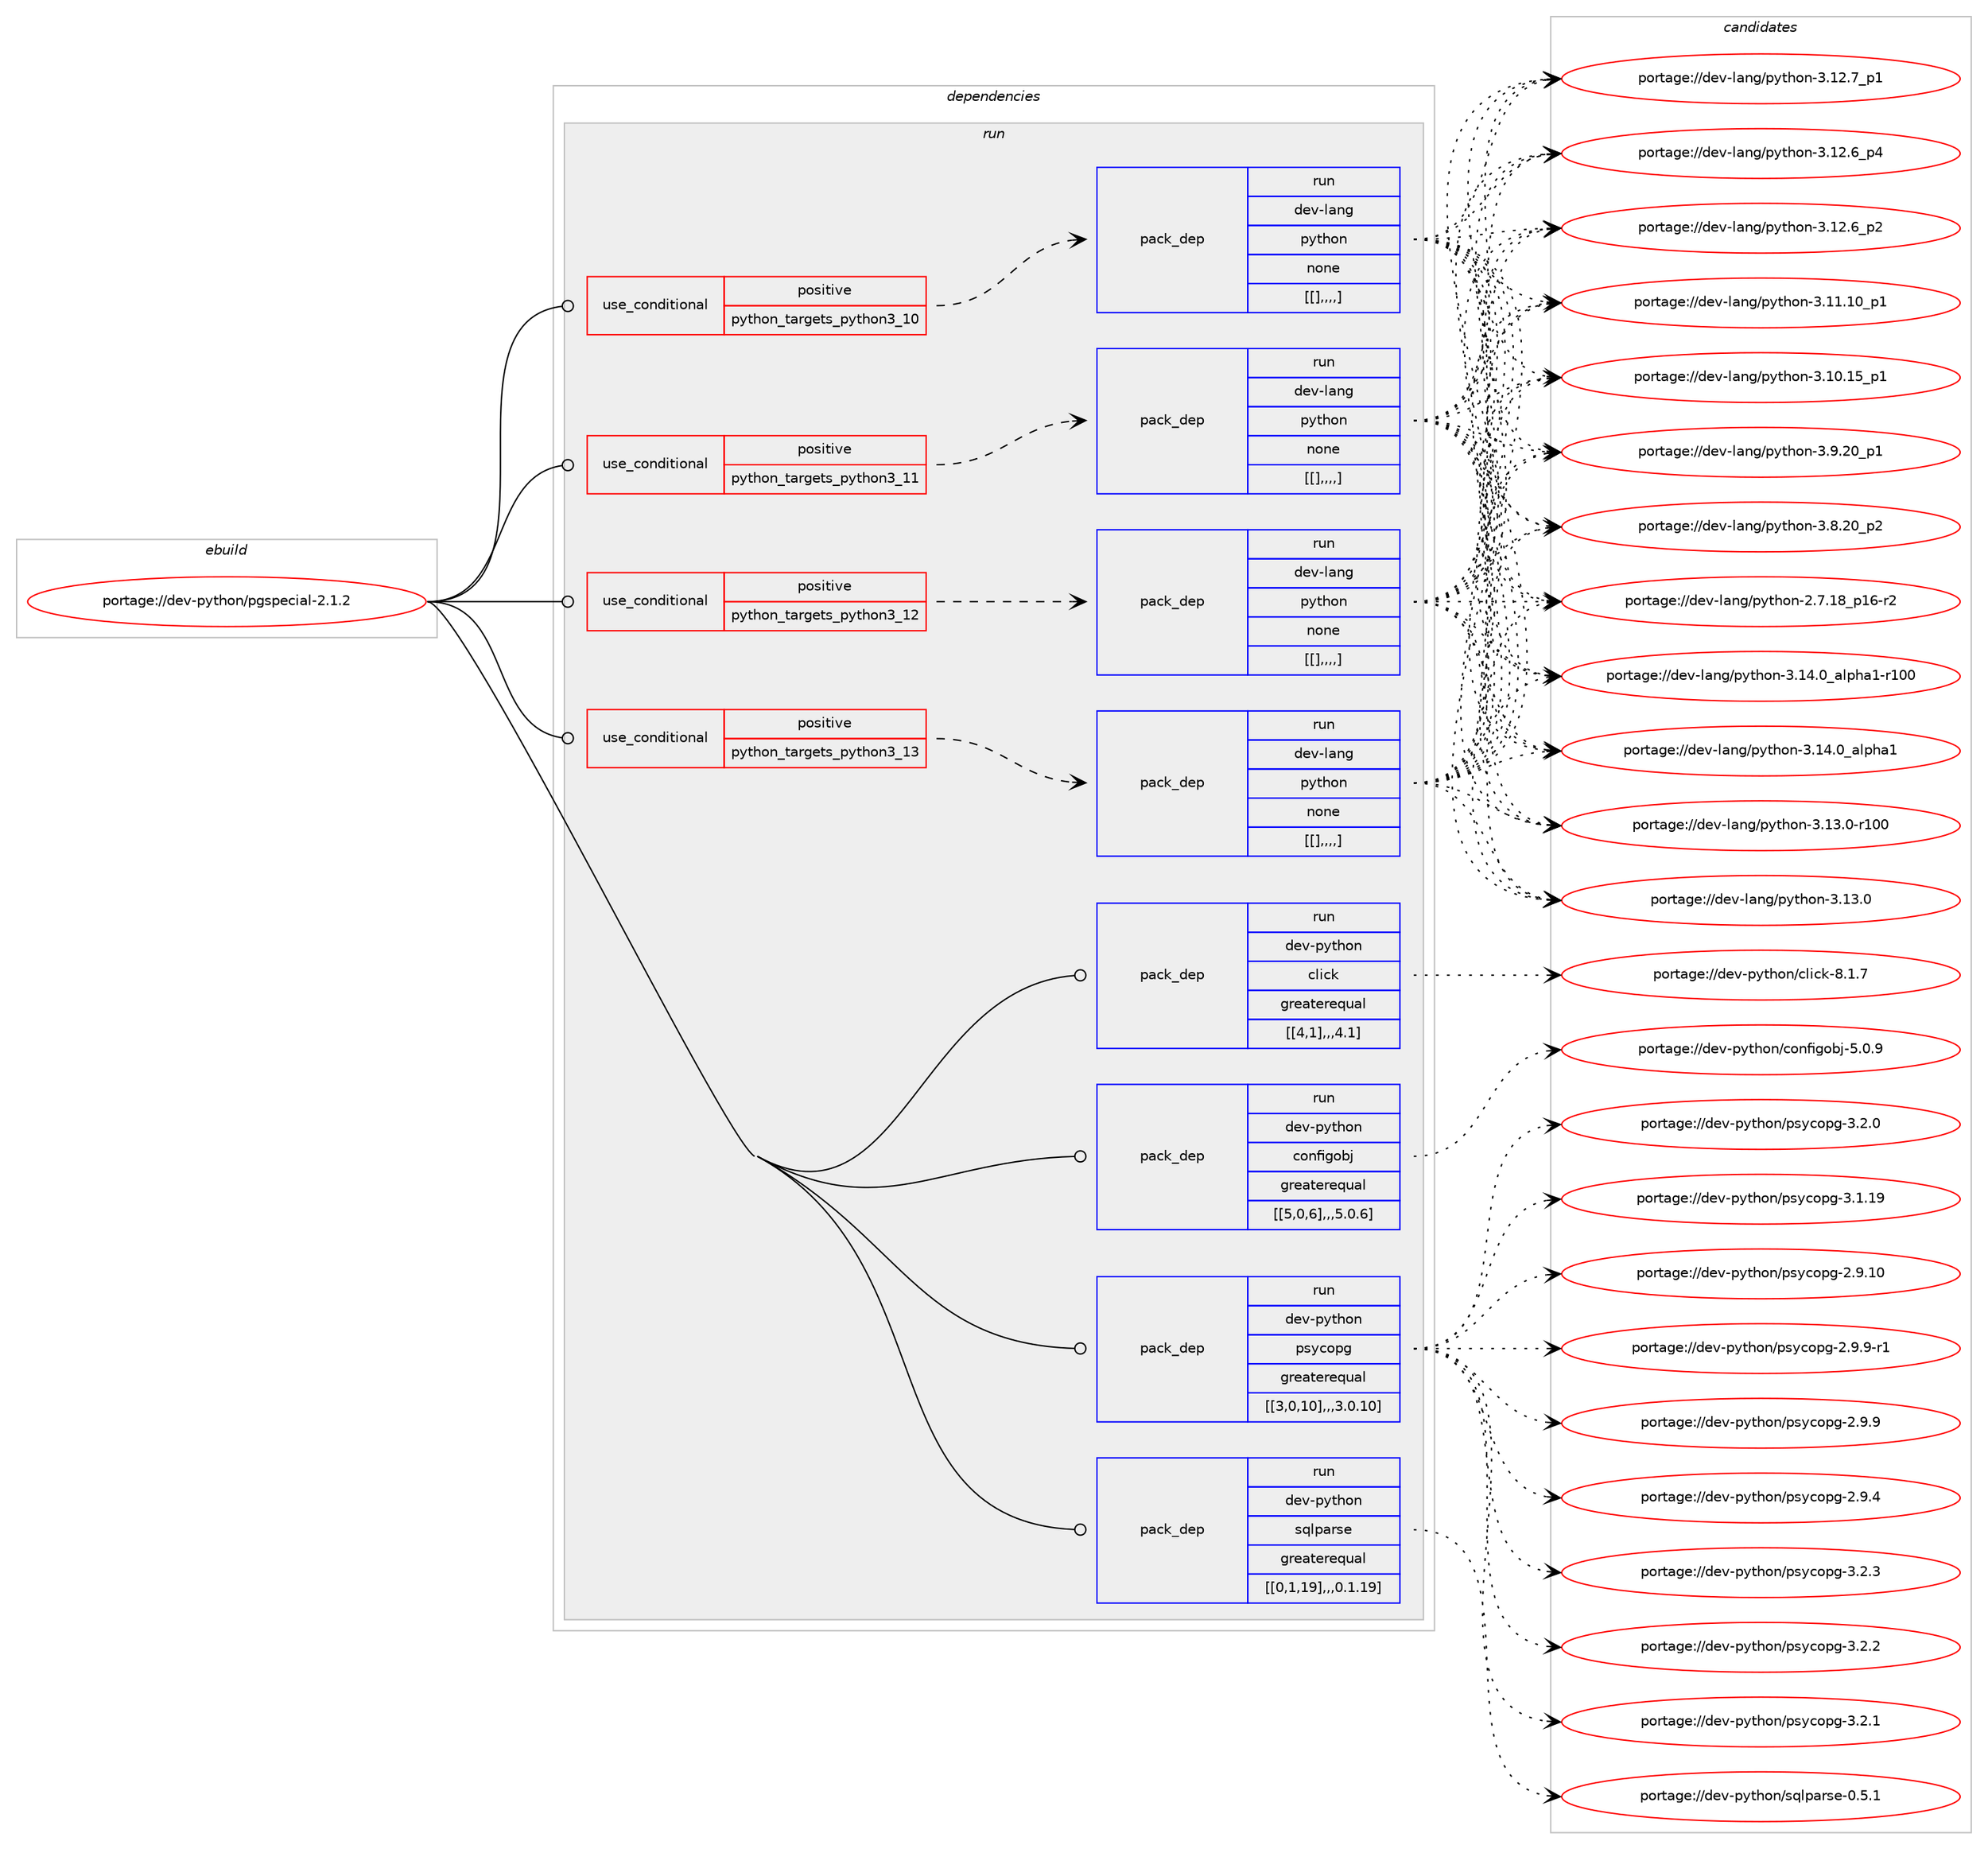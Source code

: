 digraph prolog {

# *************
# Graph options
# *************

newrank=true;
concentrate=true;
compound=true;
graph [rankdir=LR,fontname=Helvetica,fontsize=10,ranksep=1.5];#, ranksep=2.5, nodesep=0.2];
edge  [arrowhead=vee];
node  [fontname=Helvetica,fontsize=10];

# **********
# The ebuild
# **********

subgraph cluster_leftcol {
color=gray;
label=<<i>ebuild</i>>;
id [label="portage://dev-python/pgspecial-2.1.2", color=red, width=4, href="../dev-python/pgspecial-2.1.2.svg"];
}

# ****************
# The dependencies
# ****************

subgraph cluster_midcol {
color=gray;
label=<<i>dependencies</i>>;
subgraph cluster_compile {
fillcolor="#eeeeee";
style=filled;
label=<<i>compile</i>>;
}
subgraph cluster_compileandrun {
fillcolor="#eeeeee";
style=filled;
label=<<i>compile and run</i>>;
}
subgraph cluster_run {
fillcolor="#eeeeee";
style=filled;
label=<<i>run</i>>;
subgraph cond38302 {
dependency160234 [label=<<TABLE BORDER="0" CELLBORDER="1" CELLSPACING="0" CELLPADDING="4"><TR><TD ROWSPAN="3" CELLPADDING="10">use_conditional</TD></TR><TR><TD>positive</TD></TR><TR><TD>python_targets_python3_10</TD></TR></TABLE>>, shape=none, color=red];
subgraph pack120602 {
dependency160251 [label=<<TABLE BORDER="0" CELLBORDER="1" CELLSPACING="0" CELLPADDING="4" WIDTH="220"><TR><TD ROWSPAN="6" CELLPADDING="30">pack_dep</TD></TR><TR><TD WIDTH="110">run</TD></TR><TR><TD>dev-lang</TD></TR><TR><TD>python</TD></TR><TR><TD>none</TD></TR><TR><TD>[[],,,,]</TD></TR></TABLE>>, shape=none, color=blue];
}
dependency160234:e -> dependency160251:w [weight=20,style="dashed",arrowhead="vee"];
}
id:e -> dependency160234:w [weight=20,style="solid",arrowhead="odot"];
subgraph cond38342 {
dependency160287 [label=<<TABLE BORDER="0" CELLBORDER="1" CELLSPACING="0" CELLPADDING="4"><TR><TD ROWSPAN="3" CELLPADDING="10">use_conditional</TD></TR><TR><TD>positive</TD></TR><TR><TD>python_targets_python3_11</TD></TR></TABLE>>, shape=none, color=red];
subgraph pack120623 {
dependency160290 [label=<<TABLE BORDER="0" CELLBORDER="1" CELLSPACING="0" CELLPADDING="4" WIDTH="220"><TR><TD ROWSPAN="6" CELLPADDING="30">pack_dep</TD></TR><TR><TD WIDTH="110">run</TD></TR><TR><TD>dev-lang</TD></TR><TR><TD>python</TD></TR><TR><TD>none</TD></TR><TR><TD>[[],,,,]</TD></TR></TABLE>>, shape=none, color=blue];
}
dependency160287:e -> dependency160290:w [weight=20,style="dashed",arrowhead="vee"];
}
id:e -> dependency160287:w [weight=20,style="solid",arrowhead="odot"];
subgraph cond38377 {
dependency160343 [label=<<TABLE BORDER="0" CELLBORDER="1" CELLSPACING="0" CELLPADDING="4"><TR><TD ROWSPAN="3" CELLPADDING="10">use_conditional</TD></TR><TR><TD>positive</TD></TR><TR><TD>python_targets_python3_12</TD></TR></TABLE>>, shape=none, color=red];
subgraph pack120665 {
dependency160379 [label=<<TABLE BORDER="0" CELLBORDER="1" CELLSPACING="0" CELLPADDING="4" WIDTH="220"><TR><TD ROWSPAN="6" CELLPADDING="30">pack_dep</TD></TR><TR><TD WIDTH="110">run</TD></TR><TR><TD>dev-lang</TD></TR><TR><TD>python</TD></TR><TR><TD>none</TD></TR><TR><TD>[[],,,,]</TD></TR></TABLE>>, shape=none, color=blue];
}
dependency160343:e -> dependency160379:w [weight=20,style="dashed",arrowhead="vee"];
}
id:e -> dependency160343:w [weight=20,style="solid",arrowhead="odot"];
subgraph cond38406 {
dependency160401 [label=<<TABLE BORDER="0" CELLBORDER="1" CELLSPACING="0" CELLPADDING="4"><TR><TD ROWSPAN="3" CELLPADDING="10">use_conditional</TD></TR><TR><TD>positive</TD></TR><TR><TD>python_targets_python3_13</TD></TR></TABLE>>, shape=none, color=red];
subgraph pack120691 {
dependency160468 [label=<<TABLE BORDER="0" CELLBORDER="1" CELLSPACING="0" CELLPADDING="4" WIDTH="220"><TR><TD ROWSPAN="6" CELLPADDING="30">pack_dep</TD></TR><TR><TD WIDTH="110">run</TD></TR><TR><TD>dev-lang</TD></TR><TR><TD>python</TD></TR><TR><TD>none</TD></TR><TR><TD>[[],,,,]</TD></TR></TABLE>>, shape=none, color=blue];
}
dependency160401:e -> dependency160468:w [weight=20,style="dashed",arrowhead="vee"];
}
id:e -> dependency160401:w [weight=20,style="solid",arrowhead="odot"];
subgraph pack120740 {
dependency160618 [label=<<TABLE BORDER="0" CELLBORDER="1" CELLSPACING="0" CELLPADDING="4" WIDTH="220"><TR><TD ROWSPAN="6" CELLPADDING="30">pack_dep</TD></TR><TR><TD WIDTH="110">run</TD></TR><TR><TD>dev-python</TD></TR><TR><TD>click</TD></TR><TR><TD>greaterequal</TD></TR><TR><TD>[[4,1],,,4.1]</TD></TR></TABLE>>, shape=none, color=blue];
}
id:e -> dependency160618:w [weight=20,style="solid",arrowhead="odot"];
subgraph pack120816 {
dependency160646 [label=<<TABLE BORDER="0" CELLBORDER="1" CELLSPACING="0" CELLPADDING="4" WIDTH="220"><TR><TD ROWSPAN="6" CELLPADDING="30">pack_dep</TD></TR><TR><TD WIDTH="110">run</TD></TR><TR><TD>dev-python</TD></TR><TR><TD>configobj</TD></TR><TR><TD>greaterequal</TD></TR><TR><TD>[[5,0,6],,,5.0.6]</TD></TR></TABLE>>, shape=none, color=blue];
}
id:e -> dependency160646:w [weight=20,style="solid",arrowhead="odot"];
subgraph pack120857 {
dependency160699 [label=<<TABLE BORDER="0" CELLBORDER="1" CELLSPACING="0" CELLPADDING="4" WIDTH="220"><TR><TD ROWSPAN="6" CELLPADDING="30">pack_dep</TD></TR><TR><TD WIDTH="110">run</TD></TR><TR><TD>dev-python</TD></TR><TR><TD>psycopg</TD></TR><TR><TD>greaterequal</TD></TR><TR><TD>[[3,0,10],,,3.0.10]</TD></TR></TABLE>>, shape=none, color=blue];
}
id:e -> dependency160699:w [weight=20,style="solid",arrowhead="odot"];
subgraph pack120863 {
dependency160724 [label=<<TABLE BORDER="0" CELLBORDER="1" CELLSPACING="0" CELLPADDING="4" WIDTH="220"><TR><TD ROWSPAN="6" CELLPADDING="30">pack_dep</TD></TR><TR><TD WIDTH="110">run</TD></TR><TR><TD>dev-python</TD></TR><TR><TD>sqlparse</TD></TR><TR><TD>greaterequal</TD></TR><TR><TD>[[0,1,19],,,0.1.19]</TD></TR></TABLE>>, shape=none, color=blue];
}
id:e -> dependency160724:w [weight=20,style="solid",arrowhead="odot"];
}
}

# **************
# The candidates
# **************

subgraph cluster_choices {
rank=same;
color=gray;
label=<<i>candidates</i>>;

subgraph choice120556 {
color=black;
nodesep=1;
choice100101118451089711010347112121116104111110455146495246489597108112104974945114494848 [label="portage://dev-lang/python-3.14.0_alpha1-r100", color=red, width=4,href="../dev-lang/python-3.14.0_alpha1-r100.svg"];
choice1001011184510897110103471121211161041111104551464952464895971081121049749 [label="portage://dev-lang/python-3.14.0_alpha1", color=red, width=4,href="../dev-lang/python-3.14.0_alpha1.svg"];
choice1001011184510897110103471121211161041111104551464951464845114494848 [label="portage://dev-lang/python-3.13.0-r100", color=red, width=4,href="../dev-lang/python-3.13.0-r100.svg"];
choice10010111845108971101034711212111610411111045514649514648 [label="portage://dev-lang/python-3.13.0", color=red, width=4,href="../dev-lang/python-3.13.0.svg"];
choice100101118451089711010347112121116104111110455146495046559511249 [label="portage://dev-lang/python-3.12.7_p1", color=red, width=4,href="../dev-lang/python-3.12.7_p1.svg"];
choice100101118451089711010347112121116104111110455146495046549511252 [label="portage://dev-lang/python-3.12.6_p4", color=red, width=4,href="../dev-lang/python-3.12.6_p4.svg"];
choice100101118451089711010347112121116104111110455146495046549511250 [label="portage://dev-lang/python-3.12.6_p2", color=red, width=4,href="../dev-lang/python-3.12.6_p2.svg"];
choice10010111845108971101034711212111610411111045514649494649489511249 [label="portage://dev-lang/python-3.11.10_p1", color=red, width=4,href="../dev-lang/python-3.11.10_p1.svg"];
choice10010111845108971101034711212111610411111045514649484649539511249 [label="portage://dev-lang/python-3.10.15_p1", color=red, width=4,href="../dev-lang/python-3.10.15_p1.svg"];
choice100101118451089711010347112121116104111110455146574650489511249 [label="portage://dev-lang/python-3.9.20_p1", color=red, width=4,href="../dev-lang/python-3.9.20_p1.svg"];
choice100101118451089711010347112121116104111110455146564650489511250 [label="portage://dev-lang/python-3.8.20_p2", color=red, width=4,href="../dev-lang/python-3.8.20_p2.svg"];
choice100101118451089711010347112121116104111110455046554649569511249544511450 [label="portage://dev-lang/python-2.7.18_p16-r2", color=red, width=4,href="../dev-lang/python-2.7.18_p16-r2.svg"];
dependency160251:e -> choice100101118451089711010347112121116104111110455146495246489597108112104974945114494848:w [style=dotted,weight="100"];
dependency160251:e -> choice1001011184510897110103471121211161041111104551464952464895971081121049749:w [style=dotted,weight="100"];
dependency160251:e -> choice1001011184510897110103471121211161041111104551464951464845114494848:w [style=dotted,weight="100"];
dependency160251:e -> choice10010111845108971101034711212111610411111045514649514648:w [style=dotted,weight="100"];
dependency160251:e -> choice100101118451089711010347112121116104111110455146495046559511249:w [style=dotted,weight="100"];
dependency160251:e -> choice100101118451089711010347112121116104111110455146495046549511252:w [style=dotted,weight="100"];
dependency160251:e -> choice100101118451089711010347112121116104111110455146495046549511250:w [style=dotted,weight="100"];
dependency160251:e -> choice10010111845108971101034711212111610411111045514649494649489511249:w [style=dotted,weight="100"];
dependency160251:e -> choice10010111845108971101034711212111610411111045514649484649539511249:w [style=dotted,weight="100"];
dependency160251:e -> choice100101118451089711010347112121116104111110455146574650489511249:w [style=dotted,weight="100"];
dependency160251:e -> choice100101118451089711010347112121116104111110455146564650489511250:w [style=dotted,weight="100"];
dependency160251:e -> choice100101118451089711010347112121116104111110455046554649569511249544511450:w [style=dotted,weight="100"];
}
subgraph choice120559 {
color=black;
nodesep=1;
choice100101118451089711010347112121116104111110455146495246489597108112104974945114494848 [label="portage://dev-lang/python-3.14.0_alpha1-r100", color=red, width=4,href="../dev-lang/python-3.14.0_alpha1-r100.svg"];
choice1001011184510897110103471121211161041111104551464952464895971081121049749 [label="portage://dev-lang/python-3.14.0_alpha1", color=red, width=4,href="../dev-lang/python-3.14.0_alpha1.svg"];
choice1001011184510897110103471121211161041111104551464951464845114494848 [label="portage://dev-lang/python-3.13.0-r100", color=red, width=4,href="../dev-lang/python-3.13.0-r100.svg"];
choice10010111845108971101034711212111610411111045514649514648 [label="portage://dev-lang/python-3.13.0", color=red, width=4,href="../dev-lang/python-3.13.0.svg"];
choice100101118451089711010347112121116104111110455146495046559511249 [label="portage://dev-lang/python-3.12.7_p1", color=red, width=4,href="../dev-lang/python-3.12.7_p1.svg"];
choice100101118451089711010347112121116104111110455146495046549511252 [label="portage://dev-lang/python-3.12.6_p4", color=red, width=4,href="../dev-lang/python-3.12.6_p4.svg"];
choice100101118451089711010347112121116104111110455146495046549511250 [label="portage://dev-lang/python-3.12.6_p2", color=red, width=4,href="../dev-lang/python-3.12.6_p2.svg"];
choice10010111845108971101034711212111610411111045514649494649489511249 [label="portage://dev-lang/python-3.11.10_p1", color=red, width=4,href="../dev-lang/python-3.11.10_p1.svg"];
choice10010111845108971101034711212111610411111045514649484649539511249 [label="portage://dev-lang/python-3.10.15_p1", color=red, width=4,href="../dev-lang/python-3.10.15_p1.svg"];
choice100101118451089711010347112121116104111110455146574650489511249 [label="portage://dev-lang/python-3.9.20_p1", color=red, width=4,href="../dev-lang/python-3.9.20_p1.svg"];
choice100101118451089711010347112121116104111110455146564650489511250 [label="portage://dev-lang/python-3.8.20_p2", color=red, width=4,href="../dev-lang/python-3.8.20_p2.svg"];
choice100101118451089711010347112121116104111110455046554649569511249544511450 [label="portage://dev-lang/python-2.7.18_p16-r2", color=red, width=4,href="../dev-lang/python-2.7.18_p16-r2.svg"];
dependency160290:e -> choice100101118451089711010347112121116104111110455146495246489597108112104974945114494848:w [style=dotted,weight="100"];
dependency160290:e -> choice1001011184510897110103471121211161041111104551464952464895971081121049749:w [style=dotted,weight="100"];
dependency160290:e -> choice1001011184510897110103471121211161041111104551464951464845114494848:w [style=dotted,weight="100"];
dependency160290:e -> choice10010111845108971101034711212111610411111045514649514648:w [style=dotted,weight="100"];
dependency160290:e -> choice100101118451089711010347112121116104111110455146495046559511249:w [style=dotted,weight="100"];
dependency160290:e -> choice100101118451089711010347112121116104111110455146495046549511252:w [style=dotted,weight="100"];
dependency160290:e -> choice100101118451089711010347112121116104111110455146495046549511250:w [style=dotted,weight="100"];
dependency160290:e -> choice10010111845108971101034711212111610411111045514649494649489511249:w [style=dotted,weight="100"];
dependency160290:e -> choice10010111845108971101034711212111610411111045514649484649539511249:w [style=dotted,weight="100"];
dependency160290:e -> choice100101118451089711010347112121116104111110455146574650489511249:w [style=dotted,weight="100"];
dependency160290:e -> choice100101118451089711010347112121116104111110455146564650489511250:w [style=dotted,weight="100"];
dependency160290:e -> choice100101118451089711010347112121116104111110455046554649569511249544511450:w [style=dotted,weight="100"];
}
subgraph choice120577 {
color=black;
nodesep=1;
choice100101118451089711010347112121116104111110455146495246489597108112104974945114494848 [label="portage://dev-lang/python-3.14.0_alpha1-r100", color=red, width=4,href="../dev-lang/python-3.14.0_alpha1-r100.svg"];
choice1001011184510897110103471121211161041111104551464952464895971081121049749 [label="portage://dev-lang/python-3.14.0_alpha1", color=red, width=4,href="../dev-lang/python-3.14.0_alpha1.svg"];
choice1001011184510897110103471121211161041111104551464951464845114494848 [label="portage://dev-lang/python-3.13.0-r100", color=red, width=4,href="../dev-lang/python-3.13.0-r100.svg"];
choice10010111845108971101034711212111610411111045514649514648 [label="portage://dev-lang/python-3.13.0", color=red, width=4,href="../dev-lang/python-3.13.0.svg"];
choice100101118451089711010347112121116104111110455146495046559511249 [label="portage://dev-lang/python-3.12.7_p1", color=red, width=4,href="../dev-lang/python-3.12.7_p1.svg"];
choice100101118451089711010347112121116104111110455146495046549511252 [label="portage://dev-lang/python-3.12.6_p4", color=red, width=4,href="../dev-lang/python-3.12.6_p4.svg"];
choice100101118451089711010347112121116104111110455146495046549511250 [label="portage://dev-lang/python-3.12.6_p2", color=red, width=4,href="../dev-lang/python-3.12.6_p2.svg"];
choice10010111845108971101034711212111610411111045514649494649489511249 [label="portage://dev-lang/python-3.11.10_p1", color=red, width=4,href="../dev-lang/python-3.11.10_p1.svg"];
choice10010111845108971101034711212111610411111045514649484649539511249 [label="portage://dev-lang/python-3.10.15_p1", color=red, width=4,href="../dev-lang/python-3.10.15_p1.svg"];
choice100101118451089711010347112121116104111110455146574650489511249 [label="portage://dev-lang/python-3.9.20_p1", color=red, width=4,href="../dev-lang/python-3.9.20_p1.svg"];
choice100101118451089711010347112121116104111110455146564650489511250 [label="portage://dev-lang/python-3.8.20_p2", color=red, width=4,href="../dev-lang/python-3.8.20_p2.svg"];
choice100101118451089711010347112121116104111110455046554649569511249544511450 [label="portage://dev-lang/python-2.7.18_p16-r2", color=red, width=4,href="../dev-lang/python-2.7.18_p16-r2.svg"];
dependency160379:e -> choice100101118451089711010347112121116104111110455146495246489597108112104974945114494848:w [style=dotted,weight="100"];
dependency160379:e -> choice1001011184510897110103471121211161041111104551464952464895971081121049749:w [style=dotted,weight="100"];
dependency160379:e -> choice1001011184510897110103471121211161041111104551464951464845114494848:w [style=dotted,weight="100"];
dependency160379:e -> choice10010111845108971101034711212111610411111045514649514648:w [style=dotted,weight="100"];
dependency160379:e -> choice100101118451089711010347112121116104111110455146495046559511249:w [style=dotted,weight="100"];
dependency160379:e -> choice100101118451089711010347112121116104111110455146495046549511252:w [style=dotted,weight="100"];
dependency160379:e -> choice100101118451089711010347112121116104111110455146495046549511250:w [style=dotted,weight="100"];
dependency160379:e -> choice10010111845108971101034711212111610411111045514649494649489511249:w [style=dotted,weight="100"];
dependency160379:e -> choice10010111845108971101034711212111610411111045514649484649539511249:w [style=dotted,weight="100"];
dependency160379:e -> choice100101118451089711010347112121116104111110455146574650489511249:w [style=dotted,weight="100"];
dependency160379:e -> choice100101118451089711010347112121116104111110455146564650489511250:w [style=dotted,weight="100"];
dependency160379:e -> choice100101118451089711010347112121116104111110455046554649569511249544511450:w [style=dotted,weight="100"];
}
subgraph choice120591 {
color=black;
nodesep=1;
choice100101118451089711010347112121116104111110455146495246489597108112104974945114494848 [label="portage://dev-lang/python-3.14.0_alpha1-r100", color=red, width=4,href="../dev-lang/python-3.14.0_alpha1-r100.svg"];
choice1001011184510897110103471121211161041111104551464952464895971081121049749 [label="portage://dev-lang/python-3.14.0_alpha1", color=red, width=4,href="../dev-lang/python-3.14.0_alpha1.svg"];
choice1001011184510897110103471121211161041111104551464951464845114494848 [label="portage://dev-lang/python-3.13.0-r100", color=red, width=4,href="../dev-lang/python-3.13.0-r100.svg"];
choice10010111845108971101034711212111610411111045514649514648 [label="portage://dev-lang/python-3.13.0", color=red, width=4,href="../dev-lang/python-3.13.0.svg"];
choice100101118451089711010347112121116104111110455146495046559511249 [label="portage://dev-lang/python-3.12.7_p1", color=red, width=4,href="../dev-lang/python-3.12.7_p1.svg"];
choice100101118451089711010347112121116104111110455146495046549511252 [label="portage://dev-lang/python-3.12.6_p4", color=red, width=4,href="../dev-lang/python-3.12.6_p4.svg"];
choice100101118451089711010347112121116104111110455146495046549511250 [label="portage://dev-lang/python-3.12.6_p2", color=red, width=4,href="../dev-lang/python-3.12.6_p2.svg"];
choice10010111845108971101034711212111610411111045514649494649489511249 [label="portage://dev-lang/python-3.11.10_p1", color=red, width=4,href="../dev-lang/python-3.11.10_p1.svg"];
choice10010111845108971101034711212111610411111045514649484649539511249 [label="portage://dev-lang/python-3.10.15_p1", color=red, width=4,href="../dev-lang/python-3.10.15_p1.svg"];
choice100101118451089711010347112121116104111110455146574650489511249 [label="portage://dev-lang/python-3.9.20_p1", color=red, width=4,href="../dev-lang/python-3.9.20_p1.svg"];
choice100101118451089711010347112121116104111110455146564650489511250 [label="portage://dev-lang/python-3.8.20_p2", color=red, width=4,href="../dev-lang/python-3.8.20_p2.svg"];
choice100101118451089711010347112121116104111110455046554649569511249544511450 [label="portage://dev-lang/python-2.7.18_p16-r2", color=red, width=4,href="../dev-lang/python-2.7.18_p16-r2.svg"];
dependency160468:e -> choice100101118451089711010347112121116104111110455146495246489597108112104974945114494848:w [style=dotted,weight="100"];
dependency160468:e -> choice1001011184510897110103471121211161041111104551464952464895971081121049749:w [style=dotted,weight="100"];
dependency160468:e -> choice1001011184510897110103471121211161041111104551464951464845114494848:w [style=dotted,weight="100"];
dependency160468:e -> choice10010111845108971101034711212111610411111045514649514648:w [style=dotted,weight="100"];
dependency160468:e -> choice100101118451089711010347112121116104111110455146495046559511249:w [style=dotted,weight="100"];
dependency160468:e -> choice100101118451089711010347112121116104111110455146495046549511252:w [style=dotted,weight="100"];
dependency160468:e -> choice100101118451089711010347112121116104111110455146495046549511250:w [style=dotted,weight="100"];
dependency160468:e -> choice10010111845108971101034711212111610411111045514649494649489511249:w [style=dotted,weight="100"];
dependency160468:e -> choice10010111845108971101034711212111610411111045514649484649539511249:w [style=dotted,weight="100"];
dependency160468:e -> choice100101118451089711010347112121116104111110455146574650489511249:w [style=dotted,weight="100"];
dependency160468:e -> choice100101118451089711010347112121116104111110455146564650489511250:w [style=dotted,weight="100"];
dependency160468:e -> choice100101118451089711010347112121116104111110455046554649569511249544511450:w [style=dotted,weight="100"];
}
subgraph choice120596 {
color=black;
nodesep=1;
choice10010111845112121116104111110479910810599107455646494655 [label="portage://dev-python/click-8.1.7", color=red, width=4,href="../dev-python/click-8.1.7.svg"];
dependency160618:e -> choice10010111845112121116104111110479910810599107455646494655:w [style=dotted,weight="100"];
}
subgraph choice120614 {
color=black;
nodesep=1;
choice10010111845112121116104111110479911111010210510311198106455346484657 [label="portage://dev-python/configobj-5.0.9", color=red, width=4,href="../dev-python/configobj-5.0.9.svg"];
dependency160646:e -> choice10010111845112121116104111110479911111010210510311198106455346484657:w [style=dotted,weight="100"];
}
subgraph choice120631 {
color=black;
nodesep=1;
choice100101118451121211161041111104711211512199111112103455146504651 [label="portage://dev-python/psycopg-3.2.3", color=red, width=4,href="../dev-python/psycopg-3.2.3.svg"];
choice100101118451121211161041111104711211512199111112103455146504650 [label="portage://dev-python/psycopg-3.2.2", color=red, width=4,href="../dev-python/psycopg-3.2.2.svg"];
choice100101118451121211161041111104711211512199111112103455146504649 [label="portage://dev-python/psycopg-3.2.1", color=red, width=4,href="../dev-python/psycopg-3.2.1.svg"];
choice100101118451121211161041111104711211512199111112103455146504648 [label="portage://dev-python/psycopg-3.2.0", color=red, width=4,href="../dev-python/psycopg-3.2.0.svg"];
choice10010111845112121116104111110471121151219911111210345514649464957 [label="portage://dev-python/psycopg-3.1.19", color=red, width=4,href="../dev-python/psycopg-3.1.19.svg"];
choice10010111845112121116104111110471121151219911111210345504657464948 [label="portage://dev-python/psycopg-2.9.10", color=red, width=4,href="../dev-python/psycopg-2.9.10.svg"];
choice1001011184511212111610411111047112115121991111121034550465746574511449 [label="portage://dev-python/psycopg-2.9.9-r1", color=red, width=4,href="../dev-python/psycopg-2.9.9-r1.svg"];
choice100101118451121211161041111104711211512199111112103455046574657 [label="portage://dev-python/psycopg-2.9.9", color=red, width=4,href="../dev-python/psycopg-2.9.9.svg"];
choice100101118451121211161041111104711211512199111112103455046574652 [label="portage://dev-python/psycopg-2.9.4", color=red, width=4,href="../dev-python/psycopg-2.9.4.svg"];
dependency160699:e -> choice100101118451121211161041111104711211512199111112103455146504651:w [style=dotted,weight="100"];
dependency160699:e -> choice100101118451121211161041111104711211512199111112103455146504650:w [style=dotted,weight="100"];
dependency160699:e -> choice100101118451121211161041111104711211512199111112103455146504649:w [style=dotted,weight="100"];
dependency160699:e -> choice100101118451121211161041111104711211512199111112103455146504648:w [style=dotted,weight="100"];
dependency160699:e -> choice10010111845112121116104111110471121151219911111210345514649464957:w [style=dotted,weight="100"];
dependency160699:e -> choice10010111845112121116104111110471121151219911111210345504657464948:w [style=dotted,weight="100"];
dependency160699:e -> choice1001011184511212111610411111047112115121991111121034550465746574511449:w [style=dotted,weight="100"];
dependency160699:e -> choice100101118451121211161041111104711211512199111112103455046574657:w [style=dotted,weight="100"];
dependency160699:e -> choice100101118451121211161041111104711211512199111112103455046574652:w [style=dotted,weight="100"];
}
subgraph choice120636 {
color=black;
nodesep=1;
choice100101118451121211161041111104711511310811297114115101454846534649 [label="portage://dev-python/sqlparse-0.5.1", color=red, width=4,href="../dev-python/sqlparse-0.5.1.svg"];
dependency160724:e -> choice100101118451121211161041111104711511310811297114115101454846534649:w [style=dotted,weight="100"];
}
}

}
